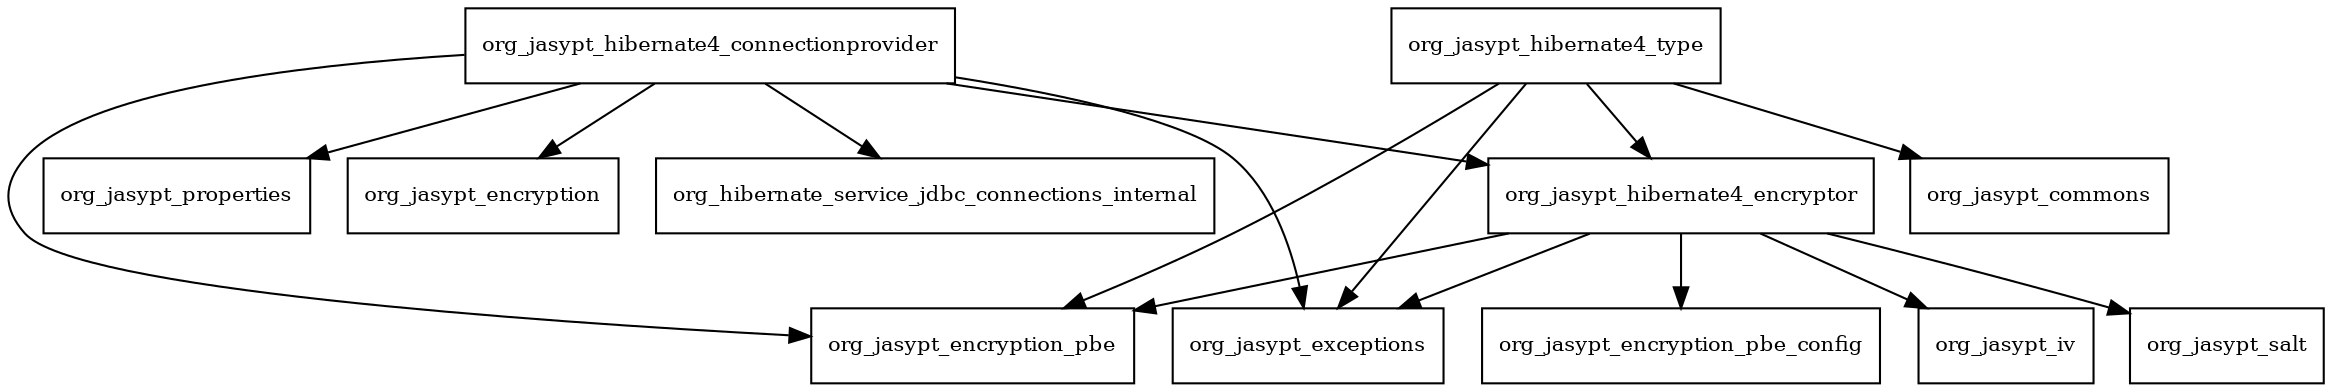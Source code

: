 digraph jasypt_hibernate4_1_9_3_package_dependencies {
  node [shape = box, fontsize=10.0];
  org_jasypt_hibernate4_connectionprovider -> org_hibernate_service_jdbc_connections_internal;
  org_jasypt_hibernate4_connectionprovider -> org_jasypt_encryption;
  org_jasypt_hibernate4_connectionprovider -> org_jasypt_encryption_pbe;
  org_jasypt_hibernate4_connectionprovider -> org_jasypt_exceptions;
  org_jasypt_hibernate4_connectionprovider -> org_jasypt_hibernate4_encryptor;
  org_jasypt_hibernate4_connectionprovider -> org_jasypt_properties;
  org_jasypt_hibernate4_encryptor -> org_jasypt_encryption_pbe;
  org_jasypt_hibernate4_encryptor -> org_jasypt_encryption_pbe_config;
  org_jasypt_hibernate4_encryptor -> org_jasypt_exceptions;
  org_jasypt_hibernate4_encryptor -> org_jasypt_iv;
  org_jasypt_hibernate4_encryptor -> org_jasypt_salt;
  org_jasypt_hibernate4_type -> org_jasypt_commons;
  org_jasypt_hibernate4_type -> org_jasypt_encryption_pbe;
  org_jasypt_hibernate4_type -> org_jasypt_exceptions;
  org_jasypt_hibernate4_type -> org_jasypt_hibernate4_encryptor;
}
